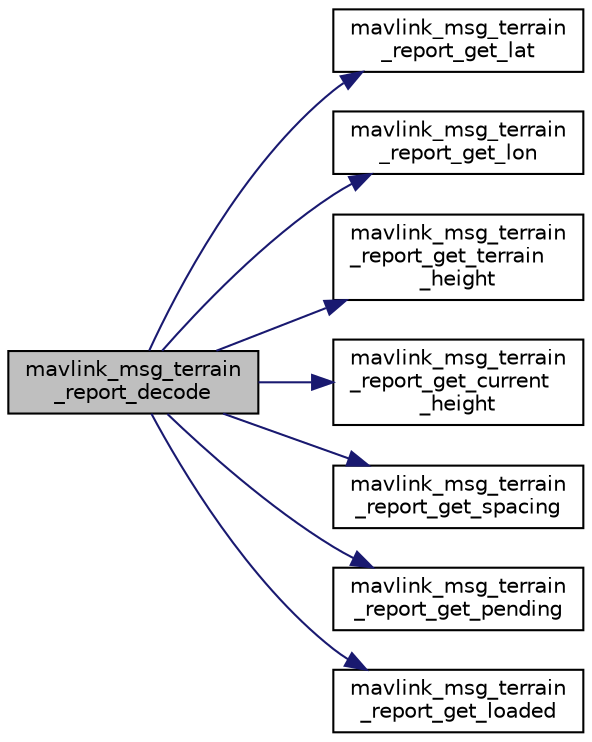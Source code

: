digraph "mavlink_msg_terrain_report_decode"
{
 // INTERACTIVE_SVG=YES
  edge [fontname="Helvetica",fontsize="10",labelfontname="Helvetica",labelfontsize="10"];
  node [fontname="Helvetica",fontsize="10",shape=record];
  rankdir="LR";
  Node1 [label="mavlink_msg_terrain\l_report_decode",height=0.2,width=0.4,color="black", fillcolor="grey75", style="filled" fontcolor="black"];
  Node1 -> Node2 [color="midnightblue",fontsize="10",style="solid",fontname="Helvetica"];
  Node2 [label="mavlink_msg_terrain\l_report_get_lat",height=0.2,width=0.4,color="black", fillcolor="white", style="filled",URL="$mavlink__msg__terrain__report_8h.html#ae467703e85e57484f2dc3a40fcd33d77",tooltip="Send a terrain_report message. "];
  Node1 -> Node3 [color="midnightblue",fontsize="10",style="solid",fontname="Helvetica"];
  Node3 [label="mavlink_msg_terrain\l_report_get_lon",height=0.2,width=0.4,color="black", fillcolor="white", style="filled",URL="$mavlink__msg__terrain__report_8h.html#a58311601e158135f79ec7686fbb08373",tooltip="Get field lon from terrain_report message. "];
  Node1 -> Node4 [color="midnightblue",fontsize="10",style="solid",fontname="Helvetica"];
  Node4 [label="mavlink_msg_terrain\l_report_get_terrain\l_height",height=0.2,width=0.4,color="black", fillcolor="white", style="filled",URL="$mavlink__msg__terrain__report_8h.html#a0404a29756e57adb40ddfee3e5400ffb",tooltip="Get field terrain_height from terrain_report message. "];
  Node1 -> Node5 [color="midnightblue",fontsize="10",style="solid",fontname="Helvetica"];
  Node5 [label="mavlink_msg_terrain\l_report_get_current\l_height",height=0.2,width=0.4,color="black", fillcolor="white", style="filled",URL="$mavlink__msg__terrain__report_8h.html#a9722da090af46ec65b7954517e17d248",tooltip="Get field current_height from terrain_report message. "];
  Node1 -> Node6 [color="midnightblue",fontsize="10",style="solid",fontname="Helvetica"];
  Node6 [label="mavlink_msg_terrain\l_report_get_spacing",height=0.2,width=0.4,color="black", fillcolor="white", style="filled",URL="$mavlink__msg__terrain__report_8h.html#a7567d25787c76a27e5f280595c495913",tooltip="Get field spacing from terrain_report message. "];
  Node1 -> Node7 [color="midnightblue",fontsize="10",style="solid",fontname="Helvetica"];
  Node7 [label="mavlink_msg_terrain\l_report_get_pending",height=0.2,width=0.4,color="black", fillcolor="white", style="filled",URL="$mavlink__msg__terrain__report_8h.html#ab9d7e3673d61f75b2879b971ef2c501e",tooltip="Get field pending from terrain_report message. "];
  Node1 -> Node8 [color="midnightblue",fontsize="10",style="solid",fontname="Helvetica"];
  Node8 [label="mavlink_msg_terrain\l_report_get_loaded",height=0.2,width=0.4,color="black", fillcolor="white", style="filled",URL="$mavlink__msg__terrain__report_8h.html#aa4f955548a3e1fb4d227739b9b8c7b23",tooltip="Get field loaded from terrain_report message. "];
}
